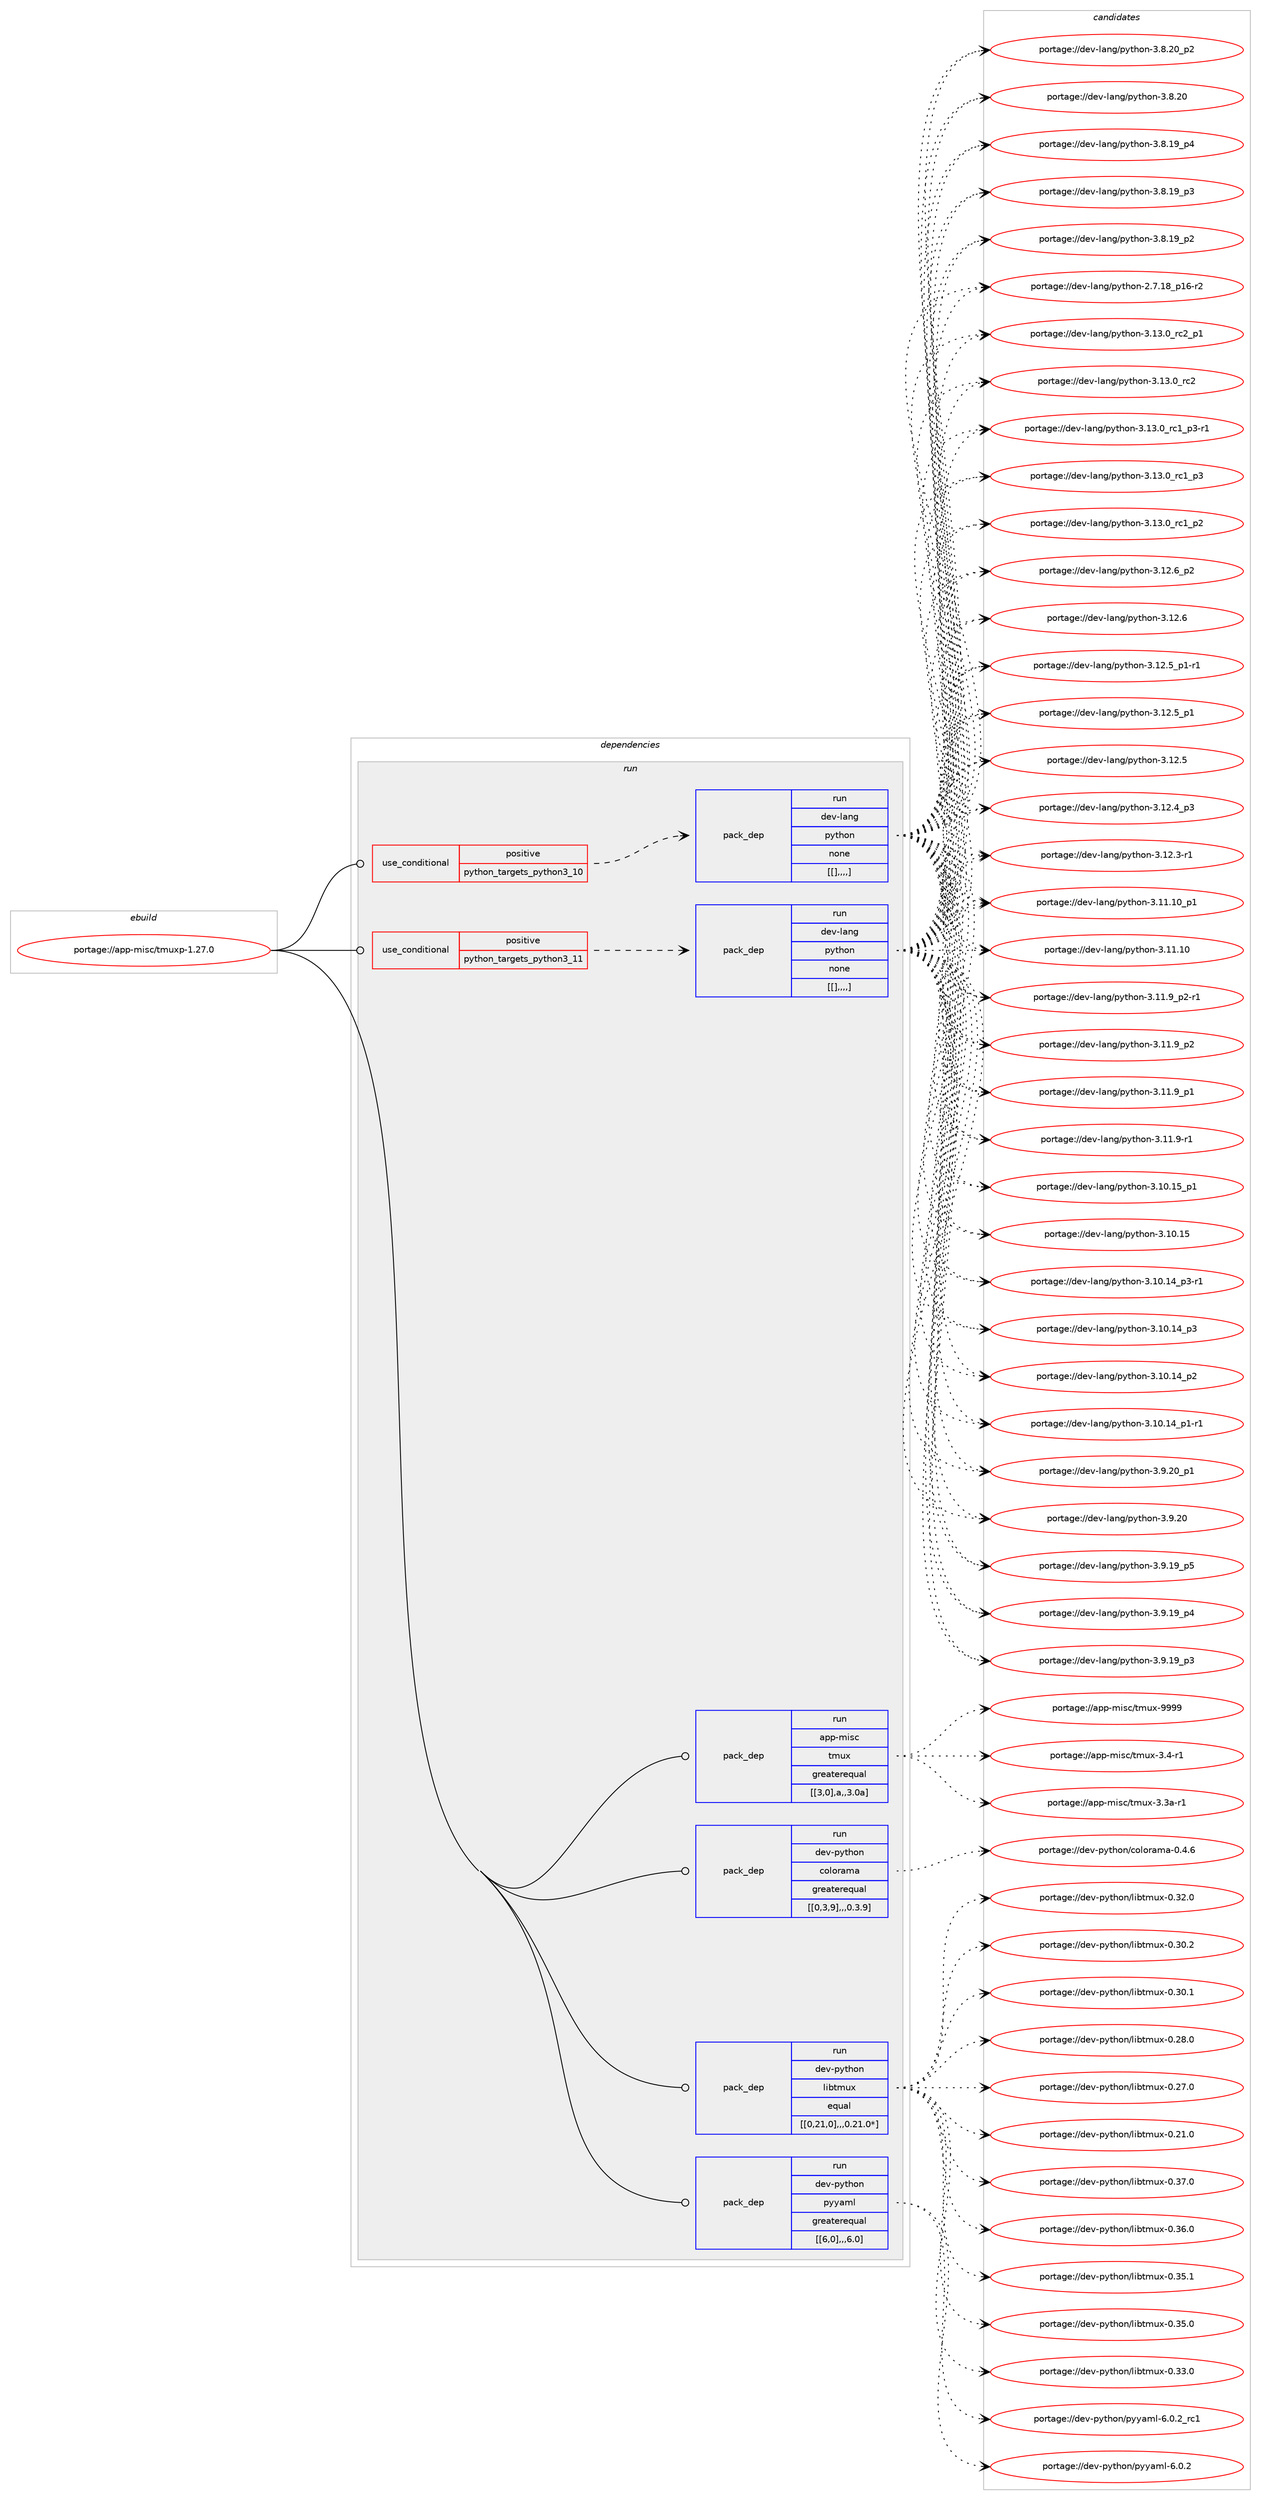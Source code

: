 digraph prolog {

# *************
# Graph options
# *************

newrank=true;
concentrate=true;
compound=true;
graph [rankdir=LR,fontname=Helvetica,fontsize=10,ranksep=1.5];#, ranksep=2.5, nodesep=0.2];
edge  [arrowhead=vee];
node  [fontname=Helvetica,fontsize=10];

# **********
# The ebuild
# **********

subgraph cluster_leftcol {
color=gray;
label=<<i>ebuild</i>>;
id [label="portage://app-misc/tmuxp-1.27.0", color=red, width=4, href="../app-misc/tmuxp-1.27.0.svg"];
}

# ****************
# The dependencies
# ****************

subgraph cluster_midcol {
color=gray;
label=<<i>dependencies</i>>;
subgraph cluster_compile {
fillcolor="#eeeeee";
style=filled;
label=<<i>compile</i>>;
}
subgraph cluster_compileandrun {
fillcolor="#eeeeee";
style=filled;
label=<<i>compile and run</i>>;
}
subgraph cluster_run {
fillcolor="#eeeeee";
style=filled;
label=<<i>run</i>>;
subgraph cond13161 {
dependency44957 [label=<<TABLE BORDER="0" CELLBORDER="1" CELLSPACING="0" CELLPADDING="4"><TR><TD ROWSPAN="3" CELLPADDING="10">use_conditional</TD></TR><TR><TD>positive</TD></TR><TR><TD>python_targets_python3_10</TD></TR></TABLE>>, shape=none, color=red];
subgraph pack31396 {
dependency44958 [label=<<TABLE BORDER="0" CELLBORDER="1" CELLSPACING="0" CELLPADDING="4" WIDTH="220"><TR><TD ROWSPAN="6" CELLPADDING="30">pack_dep</TD></TR><TR><TD WIDTH="110">run</TD></TR><TR><TD>dev-lang</TD></TR><TR><TD>python</TD></TR><TR><TD>none</TD></TR><TR><TD>[[],,,,]</TD></TR></TABLE>>, shape=none, color=blue];
}
dependency44957:e -> dependency44958:w [weight=20,style="dashed",arrowhead="vee"];
}
id:e -> dependency44957:w [weight=20,style="solid",arrowhead="odot"];
subgraph cond13162 {
dependency44959 [label=<<TABLE BORDER="0" CELLBORDER="1" CELLSPACING="0" CELLPADDING="4"><TR><TD ROWSPAN="3" CELLPADDING="10">use_conditional</TD></TR><TR><TD>positive</TD></TR><TR><TD>python_targets_python3_11</TD></TR></TABLE>>, shape=none, color=red];
subgraph pack31397 {
dependency44960 [label=<<TABLE BORDER="0" CELLBORDER="1" CELLSPACING="0" CELLPADDING="4" WIDTH="220"><TR><TD ROWSPAN="6" CELLPADDING="30">pack_dep</TD></TR><TR><TD WIDTH="110">run</TD></TR><TR><TD>dev-lang</TD></TR><TR><TD>python</TD></TR><TR><TD>none</TD></TR><TR><TD>[[],,,,]</TD></TR></TABLE>>, shape=none, color=blue];
}
dependency44959:e -> dependency44960:w [weight=20,style="dashed",arrowhead="vee"];
}
id:e -> dependency44959:w [weight=20,style="solid",arrowhead="odot"];
subgraph pack31398 {
dependency44961 [label=<<TABLE BORDER="0" CELLBORDER="1" CELLSPACING="0" CELLPADDING="4" WIDTH="220"><TR><TD ROWSPAN="6" CELLPADDING="30">pack_dep</TD></TR><TR><TD WIDTH="110">run</TD></TR><TR><TD>app-misc</TD></TR><TR><TD>tmux</TD></TR><TR><TD>greaterequal</TD></TR><TR><TD>[[3,0],a,,3.0a]</TD></TR></TABLE>>, shape=none, color=blue];
}
id:e -> dependency44961:w [weight=20,style="solid",arrowhead="odot"];
subgraph pack31399 {
dependency44962 [label=<<TABLE BORDER="0" CELLBORDER="1" CELLSPACING="0" CELLPADDING="4" WIDTH="220"><TR><TD ROWSPAN="6" CELLPADDING="30">pack_dep</TD></TR><TR><TD WIDTH="110">run</TD></TR><TR><TD>dev-python</TD></TR><TR><TD>colorama</TD></TR><TR><TD>greaterequal</TD></TR><TR><TD>[[0,3,9],,,0.3.9]</TD></TR></TABLE>>, shape=none, color=blue];
}
id:e -> dependency44962:w [weight=20,style="solid",arrowhead="odot"];
subgraph pack31400 {
dependency44963 [label=<<TABLE BORDER="0" CELLBORDER="1" CELLSPACING="0" CELLPADDING="4" WIDTH="220"><TR><TD ROWSPAN="6" CELLPADDING="30">pack_dep</TD></TR><TR><TD WIDTH="110">run</TD></TR><TR><TD>dev-python</TD></TR><TR><TD>libtmux</TD></TR><TR><TD>equal</TD></TR><TR><TD>[[0,21,0],,,0.21.0*]</TD></TR></TABLE>>, shape=none, color=blue];
}
id:e -> dependency44963:w [weight=20,style="solid",arrowhead="odot"];
subgraph pack31401 {
dependency44964 [label=<<TABLE BORDER="0" CELLBORDER="1" CELLSPACING="0" CELLPADDING="4" WIDTH="220"><TR><TD ROWSPAN="6" CELLPADDING="30">pack_dep</TD></TR><TR><TD WIDTH="110">run</TD></TR><TR><TD>dev-python</TD></TR><TR><TD>pyyaml</TD></TR><TR><TD>greaterequal</TD></TR><TR><TD>[[6,0],,,6.0]</TD></TR></TABLE>>, shape=none, color=blue];
}
id:e -> dependency44964:w [weight=20,style="solid",arrowhead="odot"];
}
}

# **************
# The candidates
# **************

subgraph cluster_choices {
rank=same;
color=gray;
label=<<i>candidates</i>>;

subgraph choice31396 {
color=black;
nodesep=1;
choice100101118451089711010347112121116104111110455146495146489511499509511249 [label="portage://dev-lang/python-3.13.0_rc2_p1", color=red, width=4,href="../dev-lang/python-3.13.0_rc2_p1.svg"];
choice10010111845108971101034711212111610411111045514649514648951149950 [label="portage://dev-lang/python-3.13.0_rc2", color=red, width=4,href="../dev-lang/python-3.13.0_rc2.svg"];
choice1001011184510897110103471121211161041111104551464951464895114994995112514511449 [label="portage://dev-lang/python-3.13.0_rc1_p3-r1", color=red, width=4,href="../dev-lang/python-3.13.0_rc1_p3-r1.svg"];
choice100101118451089711010347112121116104111110455146495146489511499499511251 [label="portage://dev-lang/python-3.13.0_rc1_p3", color=red, width=4,href="../dev-lang/python-3.13.0_rc1_p3.svg"];
choice100101118451089711010347112121116104111110455146495146489511499499511250 [label="portage://dev-lang/python-3.13.0_rc1_p2", color=red, width=4,href="../dev-lang/python-3.13.0_rc1_p2.svg"];
choice100101118451089711010347112121116104111110455146495046549511250 [label="portage://dev-lang/python-3.12.6_p2", color=red, width=4,href="../dev-lang/python-3.12.6_p2.svg"];
choice10010111845108971101034711212111610411111045514649504654 [label="portage://dev-lang/python-3.12.6", color=red, width=4,href="../dev-lang/python-3.12.6.svg"];
choice1001011184510897110103471121211161041111104551464950465395112494511449 [label="portage://dev-lang/python-3.12.5_p1-r1", color=red, width=4,href="../dev-lang/python-3.12.5_p1-r1.svg"];
choice100101118451089711010347112121116104111110455146495046539511249 [label="portage://dev-lang/python-3.12.5_p1", color=red, width=4,href="../dev-lang/python-3.12.5_p1.svg"];
choice10010111845108971101034711212111610411111045514649504653 [label="portage://dev-lang/python-3.12.5", color=red, width=4,href="../dev-lang/python-3.12.5.svg"];
choice100101118451089711010347112121116104111110455146495046529511251 [label="portage://dev-lang/python-3.12.4_p3", color=red, width=4,href="../dev-lang/python-3.12.4_p3.svg"];
choice100101118451089711010347112121116104111110455146495046514511449 [label="portage://dev-lang/python-3.12.3-r1", color=red, width=4,href="../dev-lang/python-3.12.3-r1.svg"];
choice10010111845108971101034711212111610411111045514649494649489511249 [label="portage://dev-lang/python-3.11.10_p1", color=red, width=4,href="../dev-lang/python-3.11.10_p1.svg"];
choice1001011184510897110103471121211161041111104551464949464948 [label="portage://dev-lang/python-3.11.10", color=red, width=4,href="../dev-lang/python-3.11.10.svg"];
choice1001011184510897110103471121211161041111104551464949465795112504511449 [label="portage://dev-lang/python-3.11.9_p2-r1", color=red, width=4,href="../dev-lang/python-3.11.9_p2-r1.svg"];
choice100101118451089711010347112121116104111110455146494946579511250 [label="portage://dev-lang/python-3.11.9_p2", color=red, width=4,href="../dev-lang/python-3.11.9_p2.svg"];
choice100101118451089711010347112121116104111110455146494946579511249 [label="portage://dev-lang/python-3.11.9_p1", color=red, width=4,href="../dev-lang/python-3.11.9_p1.svg"];
choice100101118451089711010347112121116104111110455146494946574511449 [label="portage://dev-lang/python-3.11.9-r1", color=red, width=4,href="../dev-lang/python-3.11.9-r1.svg"];
choice10010111845108971101034711212111610411111045514649484649539511249 [label="portage://dev-lang/python-3.10.15_p1", color=red, width=4,href="../dev-lang/python-3.10.15_p1.svg"];
choice1001011184510897110103471121211161041111104551464948464953 [label="portage://dev-lang/python-3.10.15", color=red, width=4,href="../dev-lang/python-3.10.15.svg"];
choice100101118451089711010347112121116104111110455146494846495295112514511449 [label="portage://dev-lang/python-3.10.14_p3-r1", color=red, width=4,href="../dev-lang/python-3.10.14_p3-r1.svg"];
choice10010111845108971101034711212111610411111045514649484649529511251 [label="portage://dev-lang/python-3.10.14_p3", color=red, width=4,href="../dev-lang/python-3.10.14_p3.svg"];
choice10010111845108971101034711212111610411111045514649484649529511250 [label="portage://dev-lang/python-3.10.14_p2", color=red, width=4,href="../dev-lang/python-3.10.14_p2.svg"];
choice100101118451089711010347112121116104111110455146494846495295112494511449 [label="portage://dev-lang/python-3.10.14_p1-r1", color=red, width=4,href="../dev-lang/python-3.10.14_p1-r1.svg"];
choice100101118451089711010347112121116104111110455146574650489511249 [label="portage://dev-lang/python-3.9.20_p1", color=red, width=4,href="../dev-lang/python-3.9.20_p1.svg"];
choice10010111845108971101034711212111610411111045514657465048 [label="portage://dev-lang/python-3.9.20", color=red, width=4,href="../dev-lang/python-3.9.20.svg"];
choice100101118451089711010347112121116104111110455146574649579511253 [label="portage://dev-lang/python-3.9.19_p5", color=red, width=4,href="../dev-lang/python-3.9.19_p5.svg"];
choice100101118451089711010347112121116104111110455146574649579511252 [label="portage://dev-lang/python-3.9.19_p4", color=red, width=4,href="../dev-lang/python-3.9.19_p4.svg"];
choice100101118451089711010347112121116104111110455146574649579511251 [label="portage://dev-lang/python-3.9.19_p3", color=red, width=4,href="../dev-lang/python-3.9.19_p3.svg"];
choice100101118451089711010347112121116104111110455146564650489511250 [label="portage://dev-lang/python-3.8.20_p2", color=red, width=4,href="../dev-lang/python-3.8.20_p2.svg"];
choice10010111845108971101034711212111610411111045514656465048 [label="portage://dev-lang/python-3.8.20", color=red, width=4,href="../dev-lang/python-3.8.20.svg"];
choice100101118451089711010347112121116104111110455146564649579511252 [label="portage://dev-lang/python-3.8.19_p4", color=red, width=4,href="../dev-lang/python-3.8.19_p4.svg"];
choice100101118451089711010347112121116104111110455146564649579511251 [label="portage://dev-lang/python-3.8.19_p3", color=red, width=4,href="../dev-lang/python-3.8.19_p3.svg"];
choice100101118451089711010347112121116104111110455146564649579511250 [label="portage://dev-lang/python-3.8.19_p2", color=red, width=4,href="../dev-lang/python-3.8.19_p2.svg"];
choice100101118451089711010347112121116104111110455046554649569511249544511450 [label="portage://dev-lang/python-2.7.18_p16-r2", color=red, width=4,href="../dev-lang/python-2.7.18_p16-r2.svg"];
dependency44958:e -> choice100101118451089711010347112121116104111110455146495146489511499509511249:w [style=dotted,weight="100"];
dependency44958:e -> choice10010111845108971101034711212111610411111045514649514648951149950:w [style=dotted,weight="100"];
dependency44958:e -> choice1001011184510897110103471121211161041111104551464951464895114994995112514511449:w [style=dotted,weight="100"];
dependency44958:e -> choice100101118451089711010347112121116104111110455146495146489511499499511251:w [style=dotted,weight="100"];
dependency44958:e -> choice100101118451089711010347112121116104111110455146495146489511499499511250:w [style=dotted,weight="100"];
dependency44958:e -> choice100101118451089711010347112121116104111110455146495046549511250:w [style=dotted,weight="100"];
dependency44958:e -> choice10010111845108971101034711212111610411111045514649504654:w [style=dotted,weight="100"];
dependency44958:e -> choice1001011184510897110103471121211161041111104551464950465395112494511449:w [style=dotted,weight="100"];
dependency44958:e -> choice100101118451089711010347112121116104111110455146495046539511249:w [style=dotted,weight="100"];
dependency44958:e -> choice10010111845108971101034711212111610411111045514649504653:w [style=dotted,weight="100"];
dependency44958:e -> choice100101118451089711010347112121116104111110455146495046529511251:w [style=dotted,weight="100"];
dependency44958:e -> choice100101118451089711010347112121116104111110455146495046514511449:w [style=dotted,weight="100"];
dependency44958:e -> choice10010111845108971101034711212111610411111045514649494649489511249:w [style=dotted,weight="100"];
dependency44958:e -> choice1001011184510897110103471121211161041111104551464949464948:w [style=dotted,weight="100"];
dependency44958:e -> choice1001011184510897110103471121211161041111104551464949465795112504511449:w [style=dotted,weight="100"];
dependency44958:e -> choice100101118451089711010347112121116104111110455146494946579511250:w [style=dotted,weight="100"];
dependency44958:e -> choice100101118451089711010347112121116104111110455146494946579511249:w [style=dotted,weight="100"];
dependency44958:e -> choice100101118451089711010347112121116104111110455146494946574511449:w [style=dotted,weight="100"];
dependency44958:e -> choice10010111845108971101034711212111610411111045514649484649539511249:w [style=dotted,weight="100"];
dependency44958:e -> choice1001011184510897110103471121211161041111104551464948464953:w [style=dotted,weight="100"];
dependency44958:e -> choice100101118451089711010347112121116104111110455146494846495295112514511449:w [style=dotted,weight="100"];
dependency44958:e -> choice10010111845108971101034711212111610411111045514649484649529511251:w [style=dotted,weight="100"];
dependency44958:e -> choice10010111845108971101034711212111610411111045514649484649529511250:w [style=dotted,weight="100"];
dependency44958:e -> choice100101118451089711010347112121116104111110455146494846495295112494511449:w [style=dotted,weight="100"];
dependency44958:e -> choice100101118451089711010347112121116104111110455146574650489511249:w [style=dotted,weight="100"];
dependency44958:e -> choice10010111845108971101034711212111610411111045514657465048:w [style=dotted,weight="100"];
dependency44958:e -> choice100101118451089711010347112121116104111110455146574649579511253:w [style=dotted,weight="100"];
dependency44958:e -> choice100101118451089711010347112121116104111110455146574649579511252:w [style=dotted,weight="100"];
dependency44958:e -> choice100101118451089711010347112121116104111110455146574649579511251:w [style=dotted,weight="100"];
dependency44958:e -> choice100101118451089711010347112121116104111110455146564650489511250:w [style=dotted,weight="100"];
dependency44958:e -> choice10010111845108971101034711212111610411111045514656465048:w [style=dotted,weight="100"];
dependency44958:e -> choice100101118451089711010347112121116104111110455146564649579511252:w [style=dotted,weight="100"];
dependency44958:e -> choice100101118451089711010347112121116104111110455146564649579511251:w [style=dotted,weight="100"];
dependency44958:e -> choice100101118451089711010347112121116104111110455146564649579511250:w [style=dotted,weight="100"];
dependency44958:e -> choice100101118451089711010347112121116104111110455046554649569511249544511450:w [style=dotted,weight="100"];
}
subgraph choice31397 {
color=black;
nodesep=1;
choice100101118451089711010347112121116104111110455146495146489511499509511249 [label="portage://dev-lang/python-3.13.0_rc2_p1", color=red, width=4,href="../dev-lang/python-3.13.0_rc2_p1.svg"];
choice10010111845108971101034711212111610411111045514649514648951149950 [label="portage://dev-lang/python-3.13.0_rc2", color=red, width=4,href="../dev-lang/python-3.13.0_rc2.svg"];
choice1001011184510897110103471121211161041111104551464951464895114994995112514511449 [label="portage://dev-lang/python-3.13.0_rc1_p3-r1", color=red, width=4,href="../dev-lang/python-3.13.0_rc1_p3-r1.svg"];
choice100101118451089711010347112121116104111110455146495146489511499499511251 [label="portage://dev-lang/python-3.13.0_rc1_p3", color=red, width=4,href="../dev-lang/python-3.13.0_rc1_p3.svg"];
choice100101118451089711010347112121116104111110455146495146489511499499511250 [label="portage://dev-lang/python-3.13.0_rc1_p2", color=red, width=4,href="../dev-lang/python-3.13.0_rc1_p2.svg"];
choice100101118451089711010347112121116104111110455146495046549511250 [label="portage://dev-lang/python-3.12.6_p2", color=red, width=4,href="../dev-lang/python-3.12.6_p2.svg"];
choice10010111845108971101034711212111610411111045514649504654 [label="portage://dev-lang/python-3.12.6", color=red, width=4,href="../dev-lang/python-3.12.6.svg"];
choice1001011184510897110103471121211161041111104551464950465395112494511449 [label="portage://dev-lang/python-3.12.5_p1-r1", color=red, width=4,href="../dev-lang/python-3.12.5_p1-r1.svg"];
choice100101118451089711010347112121116104111110455146495046539511249 [label="portage://dev-lang/python-3.12.5_p1", color=red, width=4,href="../dev-lang/python-3.12.5_p1.svg"];
choice10010111845108971101034711212111610411111045514649504653 [label="portage://dev-lang/python-3.12.5", color=red, width=4,href="../dev-lang/python-3.12.5.svg"];
choice100101118451089711010347112121116104111110455146495046529511251 [label="portage://dev-lang/python-3.12.4_p3", color=red, width=4,href="../dev-lang/python-3.12.4_p3.svg"];
choice100101118451089711010347112121116104111110455146495046514511449 [label="portage://dev-lang/python-3.12.3-r1", color=red, width=4,href="../dev-lang/python-3.12.3-r1.svg"];
choice10010111845108971101034711212111610411111045514649494649489511249 [label="portage://dev-lang/python-3.11.10_p1", color=red, width=4,href="../dev-lang/python-3.11.10_p1.svg"];
choice1001011184510897110103471121211161041111104551464949464948 [label="portage://dev-lang/python-3.11.10", color=red, width=4,href="../dev-lang/python-3.11.10.svg"];
choice1001011184510897110103471121211161041111104551464949465795112504511449 [label="portage://dev-lang/python-3.11.9_p2-r1", color=red, width=4,href="../dev-lang/python-3.11.9_p2-r1.svg"];
choice100101118451089711010347112121116104111110455146494946579511250 [label="portage://dev-lang/python-3.11.9_p2", color=red, width=4,href="../dev-lang/python-3.11.9_p2.svg"];
choice100101118451089711010347112121116104111110455146494946579511249 [label="portage://dev-lang/python-3.11.9_p1", color=red, width=4,href="../dev-lang/python-3.11.9_p1.svg"];
choice100101118451089711010347112121116104111110455146494946574511449 [label="portage://dev-lang/python-3.11.9-r1", color=red, width=4,href="../dev-lang/python-3.11.9-r1.svg"];
choice10010111845108971101034711212111610411111045514649484649539511249 [label="portage://dev-lang/python-3.10.15_p1", color=red, width=4,href="../dev-lang/python-3.10.15_p1.svg"];
choice1001011184510897110103471121211161041111104551464948464953 [label="portage://dev-lang/python-3.10.15", color=red, width=4,href="../dev-lang/python-3.10.15.svg"];
choice100101118451089711010347112121116104111110455146494846495295112514511449 [label="portage://dev-lang/python-3.10.14_p3-r1", color=red, width=4,href="../dev-lang/python-3.10.14_p3-r1.svg"];
choice10010111845108971101034711212111610411111045514649484649529511251 [label="portage://dev-lang/python-3.10.14_p3", color=red, width=4,href="../dev-lang/python-3.10.14_p3.svg"];
choice10010111845108971101034711212111610411111045514649484649529511250 [label="portage://dev-lang/python-3.10.14_p2", color=red, width=4,href="../dev-lang/python-3.10.14_p2.svg"];
choice100101118451089711010347112121116104111110455146494846495295112494511449 [label="portage://dev-lang/python-3.10.14_p1-r1", color=red, width=4,href="../dev-lang/python-3.10.14_p1-r1.svg"];
choice100101118451089711010347112121116104111110455146574650489511249 [label="portage://dev-lang/python-3.9.20_p1", color=red, width=4,href="../dev-lang/python-3.9.20_p1.svg"];
choice10010111845108971101034711212111610411111045514657465048 [label="portage://dev-lang/python-3.9.20", color=red, width=4,href="../dev-lang/python-3.9.20.svg"];
choice100101118451089711010347112121116104111110455146574649579511253 [label="portage://dev-lang/python-3.9.19_p5", color=red, width=4,href="../dev-lang/python-3.9.19_p5.svg"];
choice100101118451089711010347112121116104111110455146574649579511252 [label="portage://dev-lang/python-3.9.19_p4", color=red, width=4,href="../dev-lang/python-3.9.19_p4.svg"];
choice100101118451089711010347112121116104111110455146574649579511251 [label="portage://dev-lang/python-3.9.19_p3", color=red, width=4,href="../dev-lang/python-3.9.19_p3.svg"];
choice100101118451089711010347112121116104111110455146564650489511250 [label="portage://dev-lang/python-3.8.20_p2", color=red, width=4,href="../dev-lang/python-3.8.20_p2.svg"];
choice10010111845108971101034711212111610411111045514656465048 [label="portage://dev-lang/python-3.8.20", color=red, width=4,href="../dev-lang/python-3.8.20.svg"];
choice100101118451089711010347112121116104111110455146564649579511252 [label="portage://dev-lang/python-3.8.19_p4", color=red, width=4,href="../dev-lang/python-3.8.19_p4.svg"];
choice100101118451089711010347112121116104111110455146564649579511251 [label="portage://dev-lang/python-3.8.19_p3", color=red, width=4,href="../dev-lang/python-3.8.19_p3.svg"];
choice100101118451089711010347112121116104111110455146564649579511250 [label="portage://dev-lang/python-3.8.19_p2", color=red, width=4,href="../dev-lang/python-3.8.19_p2.svg"];
choice100101118451089711010347112121116104111110455046554649569511249544511450 [label="portage://dev-lang/python-2.7.18_p16-r2", color=red, width=4,href="../dev-lang/python-2.7.18_p16-r2.svg"];
dependency44960:e -> choice100101118451089711010347112121116104111110455146495146489511499509511249:w [style=dotted,weight="100"];
dependency44960:e -> choice10010111845108971101034711212111610411111045514649514648951149950:w [style=dotted,weight="100"];
dependency44960:e -> choice1001011184510897110103471121211161041111104551464951464895114994995112514511449:w [style=dotted,weight="100"];
dependency44960:e -> choice100101118451089711010347112121116104111110455146495146489511499499511251:w [style=dotted,weight="100"];
dependency44960:e -> choice100101118451089711010347112121116104111110455146495146489511499499511250:w [style=dotted,weight="100"];
dependency44960:e -> choice100101118451089711010347112121116104111110455146495046549511250:w [style=dotted,weight="100"];
dependency44960:e -> choice10010111845108971101034711212111610411111045514649504654:w [style=dotted,weight="100"];
dependency44960:e -> choice1001011184510897110103471121211161041111104551464950465395112494511449:w [style=dotted,weight="100"];
dependency44960:e -> choice100101118451089711010347112121116104111110455146495046539511249:w [style=dotted,weight="100"];
dependency44960:e -> choice10010111845108971101034711212111610411111045514649504653:w [style=dotted,weight="100"];
dependency44960:e -> choice100101118451089711010347112121116104111110455146495046529511251:w [style=dotted,weight="100"];
dependency44960:e -> choice100101118451089711010347112121116104111110455146495046514511449:w [style=dotted,weight="100"];
dependency44960:e -> choice10010111845108971101034711212111610411111045514649494649489511249:w [style=dotted,weight="100"];
dependency44960:e -> choice1001011184510897110103471121211161041111104551464949464948:w [style=dotted,weight="100"];
dependency44960:e -> choice1001011184510897110103471121211161041111104551464949465795112504511449:w [style=dotted,weight="100"];
dependency44960:e -> choice100101118451089711010347112121116104111110455146494946579511250:w [style=dotted,weight="100"];
dependency44960:e -> choice100101118451089711010347112121116104111110455146494946579511249:w [style=dotted,weight="100"];
dependency44960:e -> choice100101118451089711010347112121116104111110455146494946574511449:w [style=dotted,weight="100"];
dependency44960:e -> choice10010111845108971101034711212111610411111045514649484649539511249:w [style=dotted,weight="100"];
dependency44960:e -> choice1001011184510897110103471121211161041111104551464948464953:w [style=dotted,weight="100"];
dependency44960:e -> choice100101118451089711010347112121116104111110455146494846495295112514511449:w [style=dotted,weight="100"];
dependency44960:e -> choice10010111845108971101034711212111610411111045514649484649529511251:w [style=dotted,weight="100"];
dependency44960:e -> choice10010111845108971101034711212111610411111045514649484649529511250:w [style=dotted,weight="100"];
dependency44960:e -> choice100101118451089711010347112121116104111110455146494846495295112494511449:w [style=dotted,weight="100"];
dependency44960:e -> choice100101118451089711010347112121116104111110455146574650489511249:w [style=dotted,weight="100"];
dependency44960:e -> choice10010111845108971101034711212111610411111045514657465048:w [style=dotted,weight="100"];
dependency44960:e -> choice100101118451089711010347112121116104111110455146574649579511253:w [style=dotted,weight="100"];
dependency44960:e -> choice100101118451089711010347112121116104111110455146574649579511252:w [style=dotted,weight="100"];
dependency44960:e -> choice100101118451089711010347112121116104111110455146574649579511251:w [style=dotted,weight="100"];
dependency44960:e -> choice100101118451089711010347112121116104111110455146564650489511250:w [style=dotted,weight="100"];
dependency44960:e -> choice10010111845108971101034711212111610411111045514656465048:w [style=dotted,weight="100"];
dependency44960:e -> choice100101118451089711010347112121116104111110455146564649579511252:w [style=dotted,weight="100"];
dependency44960:e -> choice100101118451089711010347112121116104111110455146564649579511251:w [style=dotted,weight="100"];
dependency44960:e -> choice100101118451089711010347112121116104111110455146564649579511250:w [style=dotted,weight="100"];
dependency44960:e -> choice100101118451089711010347112121116104111110455046554649569511249544511450:w [style=dotted,weight="100"];
}
subgraph choice31398 {
color=black;
nodesep=1;
choice971121124510910511599471161091171204557575757 [label="portage://app-misc/tmux-9999", color=red, width=4,href="../app-misc/tmux-9999.svg"];
choice97112112451091051159947116109117120455146524511449 [label="portage://app-misc/tmux-3.4-r1", color=red, width=4,href="../app-misc/tmux-3.4-r1.svg"];
choice9711211245109105115994711610911712045514651974511449 [label="portage://app-misc/tmux-3.3a-r1", color=red, width=4,href="../app-misc/tmux-3.3a-r1.svg"];
dependency44961:e -> choice971121124510910511599471161091171204557575757:w [style=dotted,weight="100"];
dependency44961:e -> choice97112112451091051159947116109117120455146524511449:w [style=dotted,weight="100"];
dependency44961:e -> choice9711211245109105115994711610911712045514651974511449:w [style=dotted,weight="100"];
}
subgraph choice31399 {
color=black;
nodesep=1;
choice1001011184511212111610411111047991111081111149710997454846524654 [label="portage://dev-python/colorama-0.4.6", color=red, width=4,href="../dev-python/colorama-0.4.6.svg"];
dependency44962:e -> choice1001011184511212111610411111047991111081111149710997454846524654:w [style=dotted,weight="100"];
}
subgraph choice31400 {
color=black;
nodesep=1;
choice10010111845112121116104111110471081059811610911712045484651554648 [label="portage://dev-python/libtmux-0.37.0", color=red, width=4,href="../dev-python/libtmux-0.37.0.svg"];
choice10010111845112121116104111110471081059811610911712045484651544648 [label="portage://dev-python/libtmux-0.36.0", color=red, width=4,href="../dev-python/libtmux-0.36.0.svg"];
choice10010111845112121116104111110471081059811610911712045484651534649 [label="portage://dev-python/libtmux-0.35.1", color=red, width=4,href="../dev-python/libtmux-0.35.1.svg"];
choice10010111845112121116104111110471081059811610911712045484651534648 [label="portage://dev-python/libtmux-0.35.0", color=red, width=4,href="../dev-python/libtmux-0.35.0.svg"];
choice10010111845112121116104111110471081059811610911712045484651514648 [label="portage://dev-python/libtmux-0.33.0", color=red, width=4,href="../dev-python/libtmux-0.33.0.svg"];
choice10010111845112121116104111110471081059811610911712045484651504648 [label="portage://dev-python/libtmux-0.32.0", color=red, width=4,href="../dev-python/libtmux-0.32.0.svg"];
choice10010111845112121116104111110471081059811610911712045484651484650 [label="portage://dev-python/libtmux-0.30.2", color=red, width=4,href="../dev-python/libtmux-0.30.2.svg"];
choice10010111845112121116104111110471081059811610911712045484651484649 [label="portage://dev-python/libtmux-0.30.1", color=red, width=4,href="../dev-python/libtmux-0.30.1.svg"];
choice10010111845112121116104111110471081059811610911712045484650564648 [label="portage://dev-python/libtmux-0.28.0", color=red, width=4,href="../dev-python/libtmux-0.28.0.svg"];
choice10010111845112121116104111110471081059811610911712045484650554648 [label="portage://dev-python/libtmux-0.27.0", color=red, width=4,href="../dev-python/libtmux-0.27.0.svg"];
choice10010111845112121116104111110471081059811610911712045484650494648 [label="portage://dev-python/libtmux-0.21.0", color=red, width=4,href="../dev-python/libtmux-0.21.0.svg"];
dependency44963:e -> choice10010111845112121116104111110471081059811610911712045484651554648:w [style=dotted,weight="100"];
dependency44963:e -> choice10010111845112121116104111110471081059811610911712045484651544648:w [style=dotted,weight="100"];
dependency44963:e -> choice10010111845112121116104111110471081059811610911712045484651534649:w [style=dotted,weight="100"];
dependency44963:e -> choice10010111845112121116104111110471081059811610911712045484651534648:w [style=dotted,weight="100"];
dependency44963:e -> choice10010111845112121116104111110471081059811610911712045484651514648:w [style=dotted,weight="100"];
dependency44963:e -> choice10010111845112121116104111110471081059811610911712045484651504648:w [style=dotted,weight="100"];
dependency44963:e -> choice10010111845112121116104111110471081059811610911712045484651484650:w [style=dotted,weight="100"];
dependency44963:e -> choice10010111845112121116104111110471081059811610911712045484651484649:w [style=dotted,weight="100"];
dependency44963:e -> choice10010111845112121116104111110471081059811610911712045484650564648:w [style=dotted,weight="100"];
dependency44963:e -> choice10010111845112121116104111110471081059811610911712045484650554648:w [style=dotted,weight="100"];
dependency44963:e -> choice10010111845112121116104111110471081059811610911712045484650494648:w [style=dotted,weight="100"];
}
subgraph choice31401 {
color=black;
nodesep=1;
choice100101118451121211161041111104711212112197109108455446484650951149949 [label="portage://dev-python/pyyaml-6.0.2_rc1", color=red, width=4,href="../dev-python/pyyaml-6.0.2_rc1.svg"];
choice100101118451121211161041111104711212112197109108455446484650 [label="portage://dev-python/pyyaml-6.0.2", color=red, width=4,href="../dev-python/pyyaml-6.0.2.svg"];
dependency44964:e -> choice100101118451121211161041111104711212112197109108455446484650951149949:w [style=dotted,weight="100"];
dependency44964:e -> choice100101118451121211161041111104711212112197109108455446484650:w [style=dotted,weight="100"];
}
}

}
